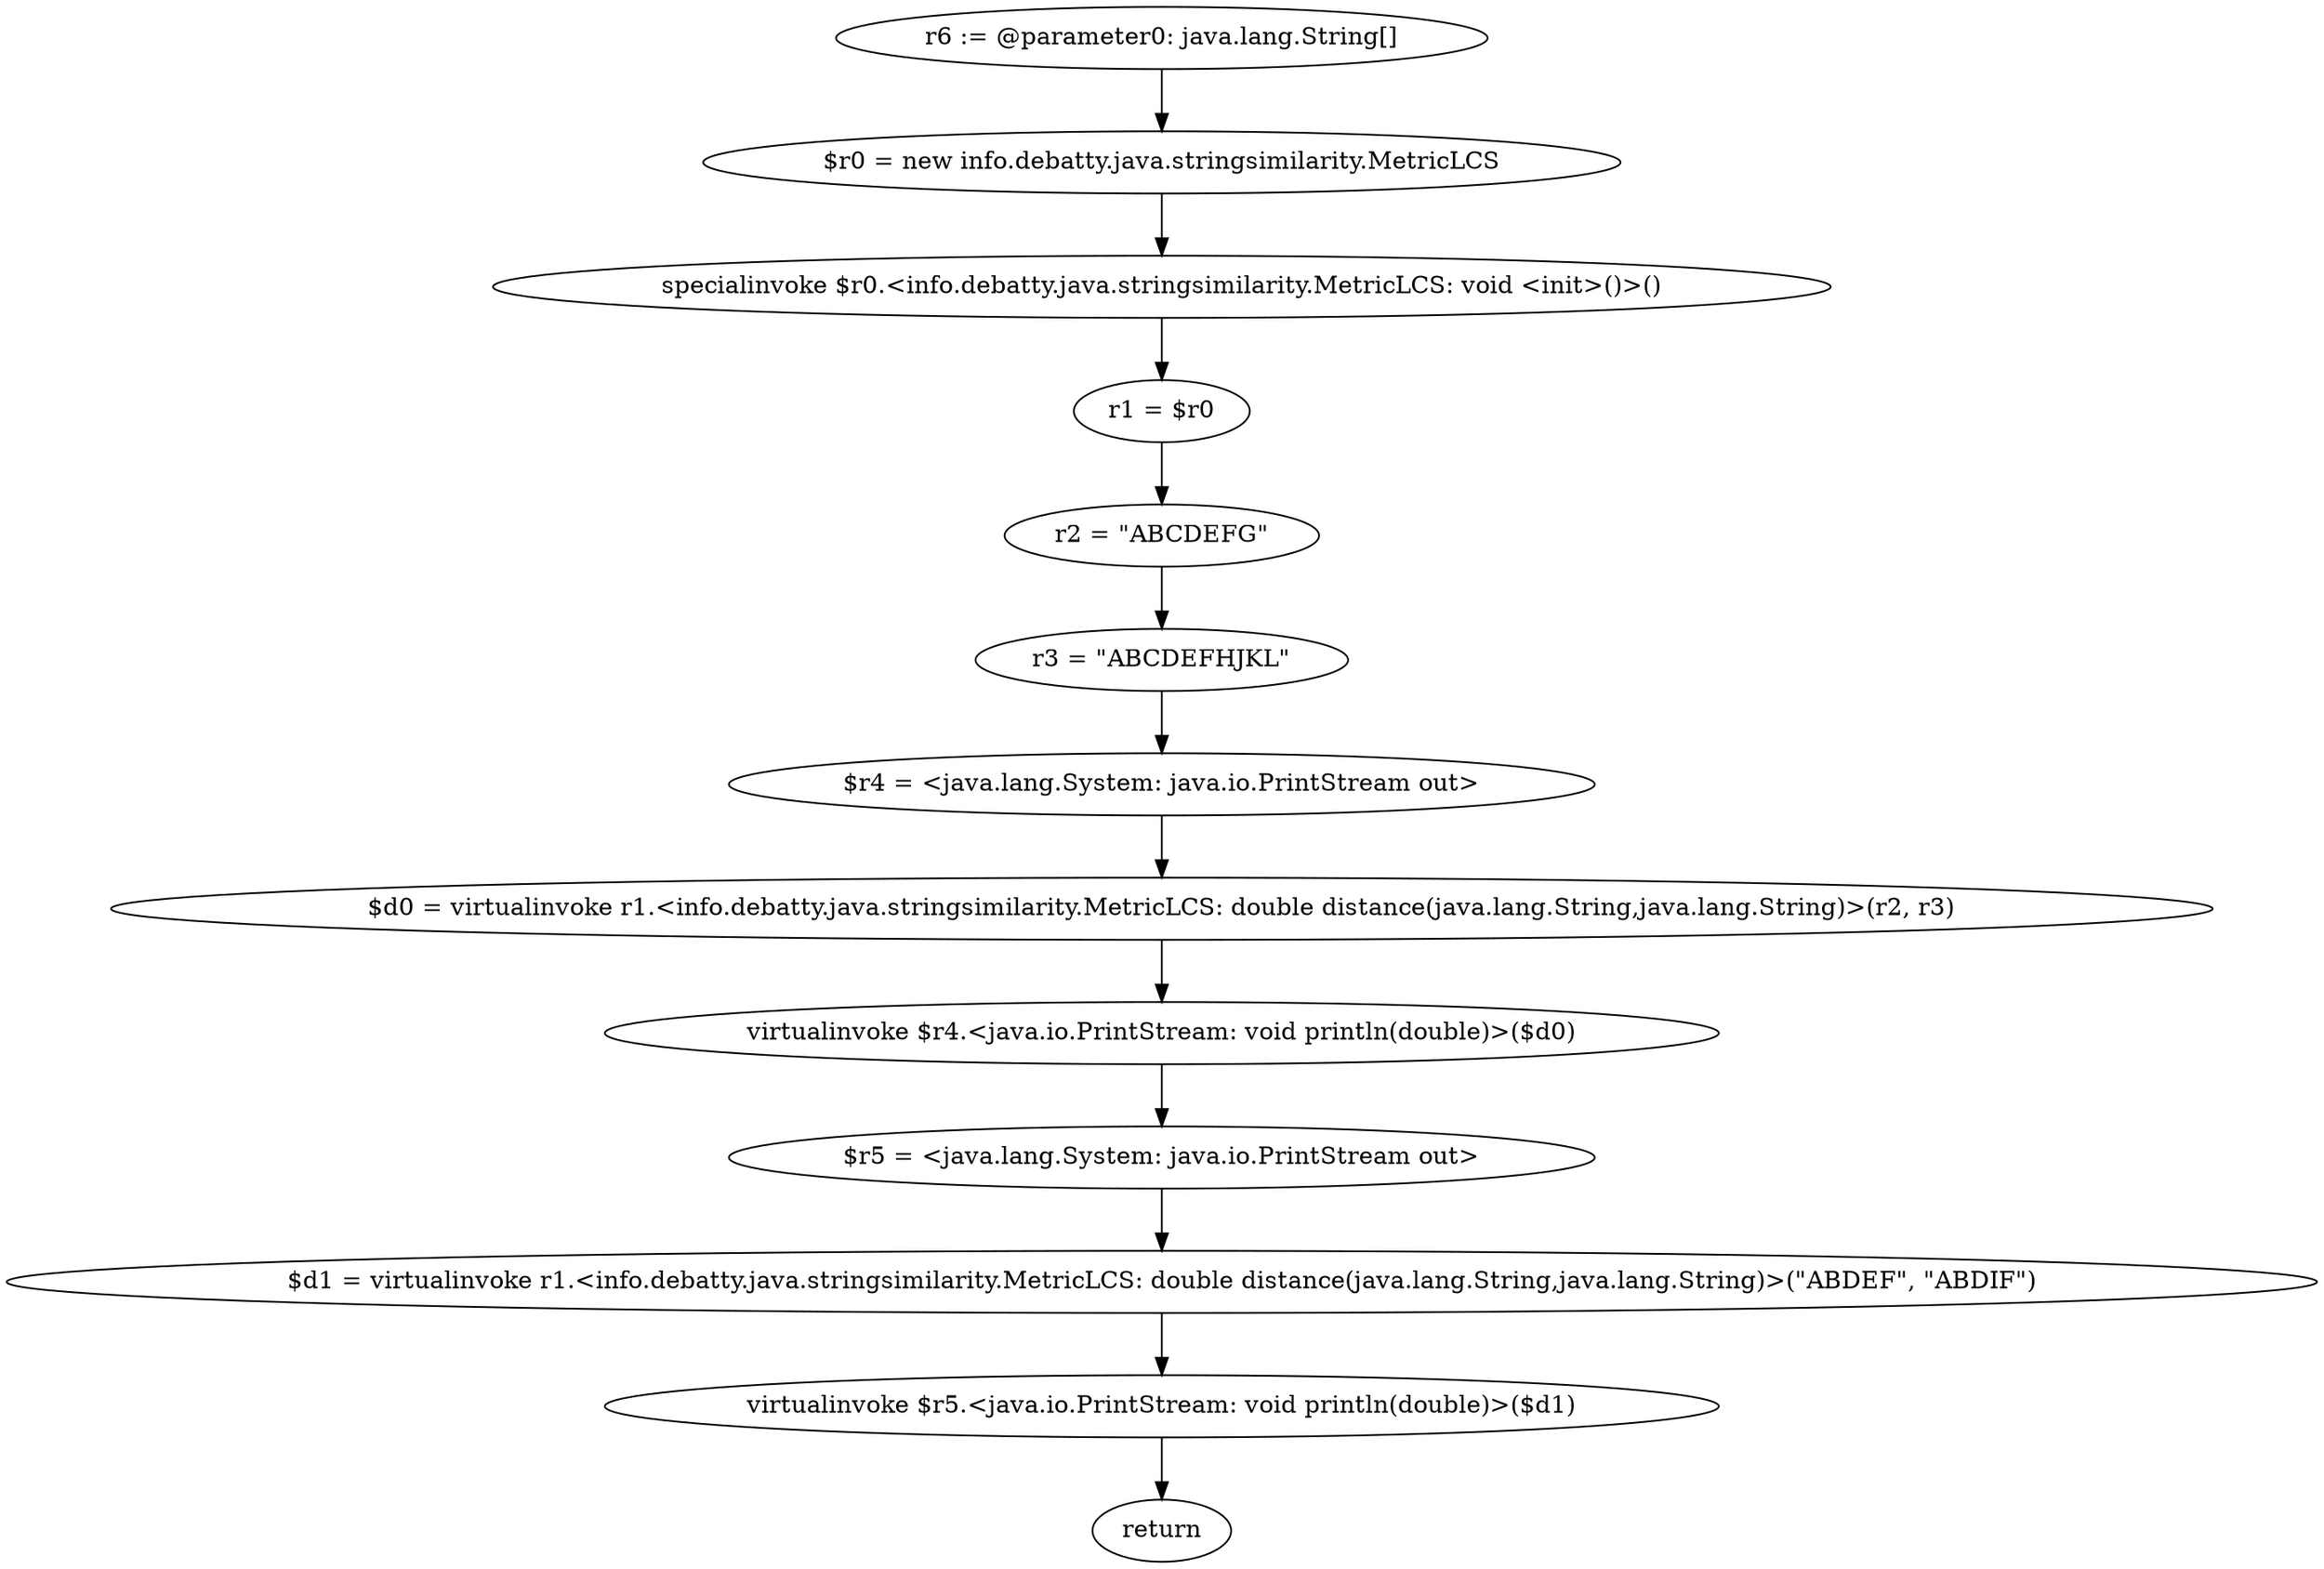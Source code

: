 digraph "unitGraph" {
    "r6 := @parameter0: java.lang.String[]"
    "$r0 = new info.debatty.java.stringsimilarity.MetricLCS"
    "specialinvoke $r0.<info.debatty.java.stringsimilarity.MetricLCS: void <init>()>()"
    "r1 = $r0"
    "r2 = \"ABCDEFG\""
    "r3 = \"ABCDEFHJKL\""
    "$r4 = <java.lang.System: java.io.PrintStream out>"
    "$d0 = virtualinvoke r1.<info.debatty.java.stringsimilarity.MetricLCS: double distance(java.lang.String,java.lang.String)>(r2, r3)"
    "virtualinvoke $r4.<java.io.PrintStream: void println(double)>($d0)"
    "$r5 = <java.lang.System: java.io.PrintStream out>"
    "$d1 = virtualinvoke r1.<info.debatty.java.stringsimilarity.MetricLCS: double distance(java.lang.String,java.lang.String)>(\"ABDEF\", \"ABDIF\")"
    "virtualinvoke $r5.<java.io.PrintStream: void println(double)>($d1)"
    "return"
    "r6 := @parameter0: java.lang.String[]"->"$r0 = new info.debatty.java.stringsimilarity.MetricLCS";
    "$r0 = new info.debatty.java.stringsimilarity.MetricLCS"->"specialinvoke $r0.<info.debatty.java.stringsimilarity.MetricLCS: void <init>()>()";
    "specialinvoke $r0.<info.debatty.java.stringsimilarity.MetricLCS: void <init>()>()"->"r1 = $r0";
    "r1 = $r0"->"r2 = \"ABCDEFG\"";
    "r2 = \"ABCDEFG\""->"r3 = \"ABCDEFHJKL\"";
    "r3 = \"ABCDEFHJKL\""->"$r4 = <java.lang.System: java.io.PrintStream out>";
    "$r4 = <java.lang.System: java.io.PrintStream out>"->"$d0 = virtualinvoke r1.<info.debatty.java.stringsimilarity.MetricLCS: double distance(java.lang.String,java.lang.String)>(r2, r3)";
    "$d0 = virtualinvoke r1.<info.debatty.java.stringsimilarity.MetricLCS: double distance(java.lang.String,java.lang.String)>(r2, r3)"->"virtualinvoke $r4.<java.io.PrintStream: void println(double)>($d0)";
    "virtualinvoke $r4.<java.io.PrintStream: void println(double)>($d0)"->"$r5 = <java.lang.System: java.io.PrintStream out>";
    "$r5 = <java.lang.System: java.io.PrintStream out>"->"$d1 = virtualinvoke r1.<info.debatty.java.stringsimilarity.MetricLCS: double distance(java.lang.String,java.lang.String)>(\"ABDEF\", \"ABDIF\")";
    "$d1 = virtualinvoke r1.<info.debatty.java.stringsimilarity.MetricLCS: double distance(java.lang.String,java.lang.String)>(\"ABDEF\", \"ABDIF\")"->"virtualinvoke $r5.<java.io.PrintStream: void println(double)>($d1)";
    "virtualinvoke $r5.<java.io.PrintStream: void println(double)>($d1)"->"return";
}
